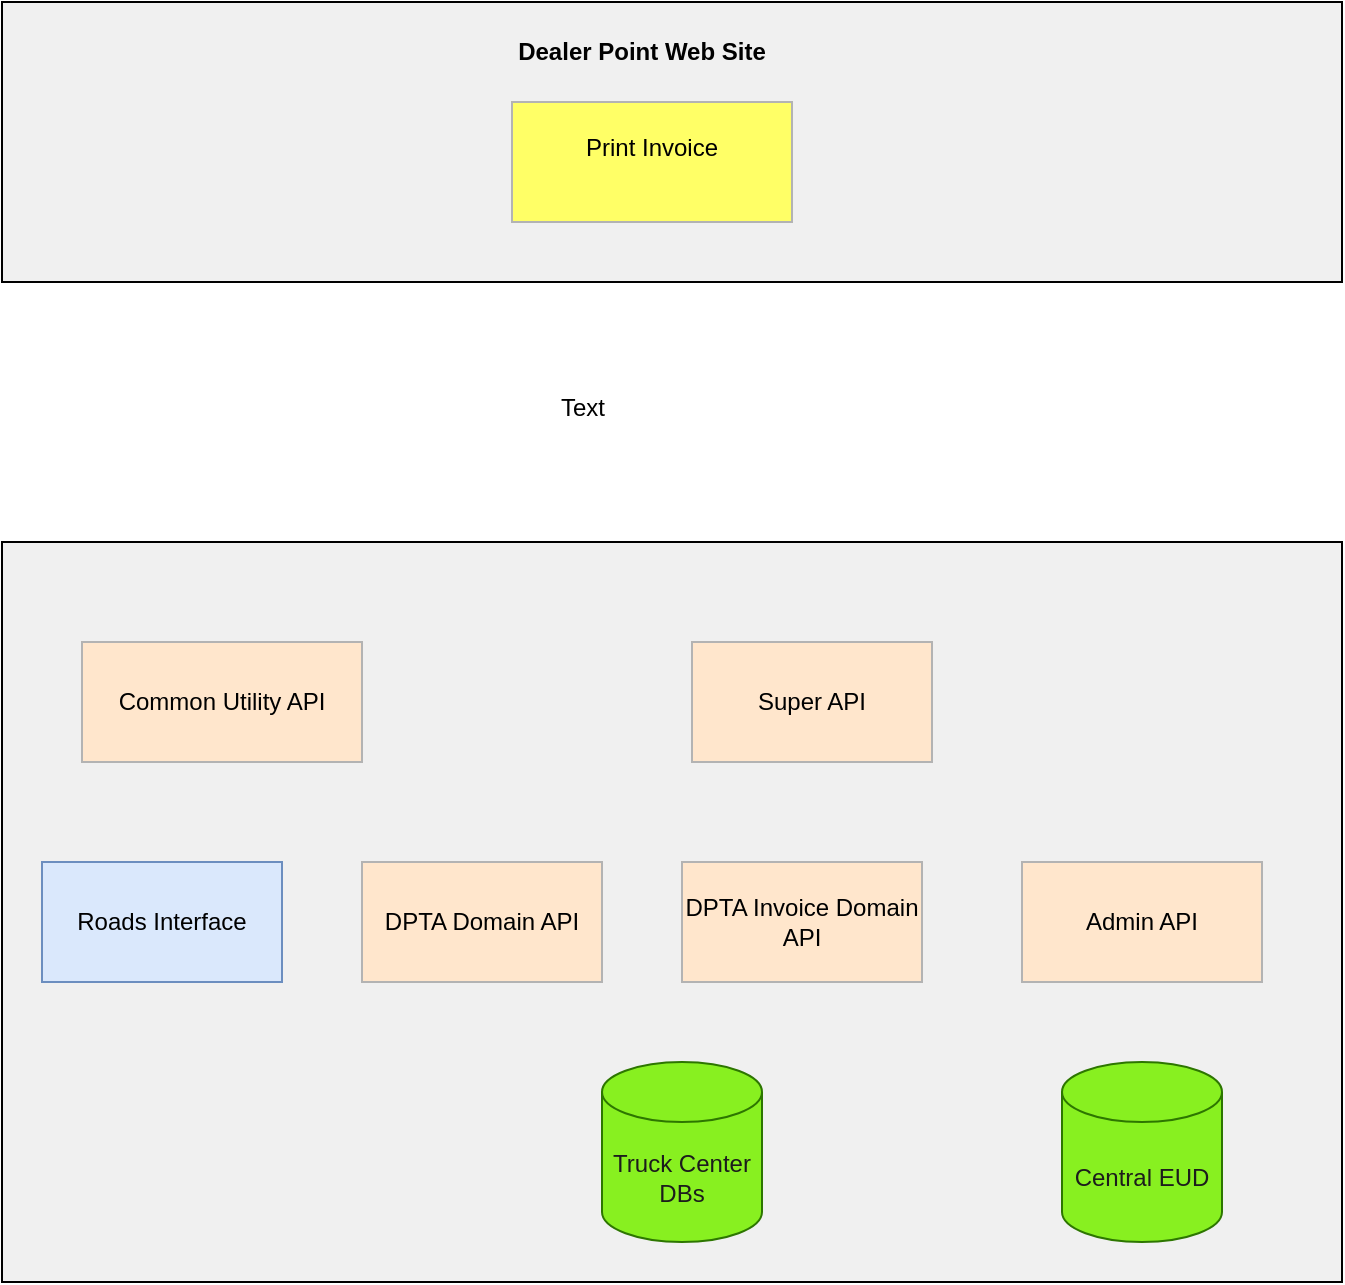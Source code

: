 <mxfile version="24.6.0" type="github">
  <diagram name="Page-1" id="E2cSr3eVjyun2EixPYWU">
    <mxGraphModel dx="1265" dy="712" grid="1" gridSize="10" guides="1" tooltips="1" connect="1" arrows="1" fold="1" page="1" pageScale="1" pageWidth="850" pageHeight="1100" math="0" shadow="0">
      <root>
        <mxCell id="0" />
        <mxCell id="1" parent="0" />
        <mxCell id="HijtPi-QasZmY_6Q6fhz-9" value="" style="rounded=0;whiteSpace=wrap;html=1;fillColor=#F0F0F0;" vertex="1" parent="1">
          <mxGeometry x="30" y="980" width="670" height="370" as="geometry" />
        </mxCell>
        <mxCell id="HijtPi-QasZmY_6Q6fhz-5" value="Truck Center DBs" style="shape=cylinder3;whiteSpace=wrap;html=1;boundedLbl=1;backgroundOutline=1;size=15;fillColor=#88F020;fontColor=#1C1C1C;strokeColor=#2D7600;" vertex="1" parent="1">
          <mxGeometry x="330" y="1240" width="80" height="90" as="geometry" />
        </mxCell>
        <mxCell id="HijtPi-QasZmY_6Q6fhz-6" value="Central EUD" style="shape=cylinder3;whiteSpace=wrap;html=1;boundedLbl=1;backgroundOutline=1;size=15;fillColor=#88F020;fontColor=#1C1C1C;strokeColor=#2D7600;" vertex="1" parent="1">
          <mxGeometry x="560" y="1240" width="80" height="90" as="geometry" />
        </mxCell>
        <mxCell id="HijtPi-QasZmY_6Q6fhz-8" value="DPTA Domain API" style="rounded=0;whiteSpace=wrap;html=1;fillColor=#ffe6cc;strokeColor=#B3B3B3;" vertex="1" parent="1">
          <mxGeometry x="210" y="1140" width="120" height="60" as="geometry" />
        </mxCell>
        <mxCell id="HijtPi-QasZmY_6Q6fhz-3" value="DPTA Invoice Domain API" style="rounded=0;whiteSpace=wrap;html=1;fillColor=#ffe6cc;strokeColor=#B3B3B3;" vertex="1" parent="1">
          <mxGeometry x="370" y="1140" width="120" height="60" as="geometry" />
        </mxCell>
        <mxCell id="HijtPi-QasZmY_6Q6fhz-4" value="Admin API" style="rounded=0;whiteSpace=wrap;html=1;fillColor=#ffe6cc;strokeColor=#B3B3B3;" vertex="1" parent="1">
          <mxGeometry x="540" y="1140" width="120" height="60" as="geometry" />
        </mxCell>
        <mxCell id="HijtPi-QasZmY_6Q6fhz-2" value="Super API" style="rounded=0;whiteSpace=wrap;html=1;fillColor=#ffe6cc;strokeColor=#B3B3B3;" vertex="1" parent="1">
          <mxGeometry x="375" y="1030" width="120" height="60" as="geometry" />
        </mxCell>
        <mxCell id="HijtPi-QasZmY_6Q6fhz-10" value="" style="rounded=0;whiteSpace=wrap;html=1;fillColor=#F0F0F0;" vertex="1" parent="1">
          <mxGeometry x="30" y="710" width="670" height="140" as="geometry" />
        </mxCell>
        <mxCell id="HijtPi-QasZmY_6Q6fhz-11" value="Print Invoice&lt;div&gt;&amp;nbsp;&lt;/div&gt;" style="rounded=0;whiteSpace=wrap;html=1;fillColor=#FFFF66;strokeColor=#B3B3B3;" vertex="1" parent="1">
          <mxGeometry x="285" y="760" width="140" height="60" as="geometry" />
        </mxCell>
        <mxCell id="HijtPi-QasZmY_6Q6fhz-12" value="Dealer Point Web Site" style="text;html=1;align=center;verticalAlign=middle;whiteSpace=wrap;rounded=0;fontStyle=1" vertex="1" parent="1">
          <mxGeometry x="230" y="720" width="240" height="30" as="geometry" />
        </mxCell>
        <mxCell id="HijtPi-QasZmY_6Q6fhz-13" value="Common Utility API" style="rounded=0;whiteSpace=wrap;html=1;fillColor=#ffe6cc;strokeColor=#B3B3B3;" vertex="1" parent="1">
          <mxGeometry x="70" y="1030" width="140" height="60" as="geometry" />
        </mxCell>
        <mxCell id="HijtPi-QasZmY_6Q6fhz-14" value="Roads Interface" style="rounded=0;whiteSpace=wrap;html=1;fillColor=#dae8fc;strokeColor=#6c8ebf;" vertex="1" parent="1">
          <mxGeometry x="50" y="1140" width="120" height="60" as="geometry" />
        </mxCell>
        <mxCell id="HijtPi-QasZmY_6Q6fhz-15" value="Text" style="text;html=1;align=center;verticalAlign=middle;resizable=0;points=[];autosize=1;strokeColor=none;fillColor=none;" vertex="1" parent="1">
          <mxGeometry x="295" y="898" width="50" height="30" as="geometry" />
        </mxCell>
      </root>
    </mxGraphModel>
  </diagram>
</mxfile>

